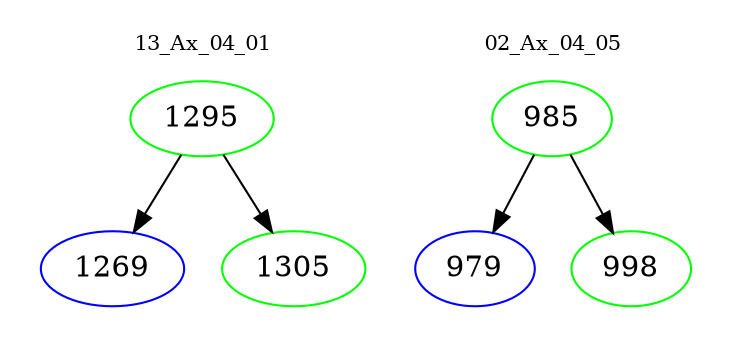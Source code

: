 digraph{
subgraph cluster_0 {
color = white
label = "13_Ax_04_01";
fontsize=10;
T0_1295 [label="1295", color="green"]
T0_1295 -> T0_1269 [color="black"]
T0_1269 [label="1269", color="blue"]
T0_1295 -> T0_1305 [color="black"]
T0_1305 [label="1305", color="green"]
}
subgraph cluster_1 {
color = white
label = "02_Ax_04_05";
fontsize=10;
T1_985 [label="985", color="green"]
T1_985 -> T1_979 [color="black"]
T1_979 [label="979", color="blue"]
T1_985 -> T1_998 [color="black"]
T1_998 [label="998", color="green"]
}
}
